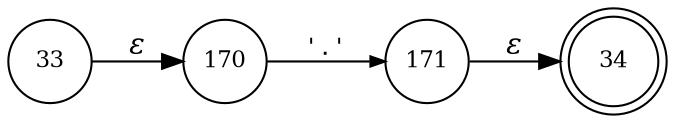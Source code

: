 digraph ATN {
rankdir=LR;
s34[fontsize=11, label="34", shape=doublecircle, fixedsize=true, width=.6];
s33[fontsize=11,label="33", shape=circle, fixedsize=true, width=.55, peripheries=1];
s170[fontsize=11,label="170", shape=circle, fixedsize=true, width=.55, peripheries=1];
s171[fontsize=11,label="171", shape=circle, fixedsize=true, width=.55, peripheries=1];
s33 -> s170 [fontname="Times-Italic", label="&epsilon;"];
s170 -> s171 [fontsize=11, fontname="Courier", arrowsize=.7, label = "'.'", arrowhead = normal];
s171 -> s34 [fontname="Times-Italic", label="&epsilon;"];
}